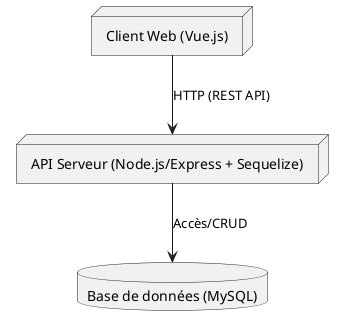 @startuml
node "Client Web (Vue.js)" as Front
node "API Serveur (Node.js/Express + Sequelize)" as Back
database "Base de données (MySQL)" as DB

Front --> Back : HTTP (REST API)
Back --> DB : Accès/CRUD

@enduml
